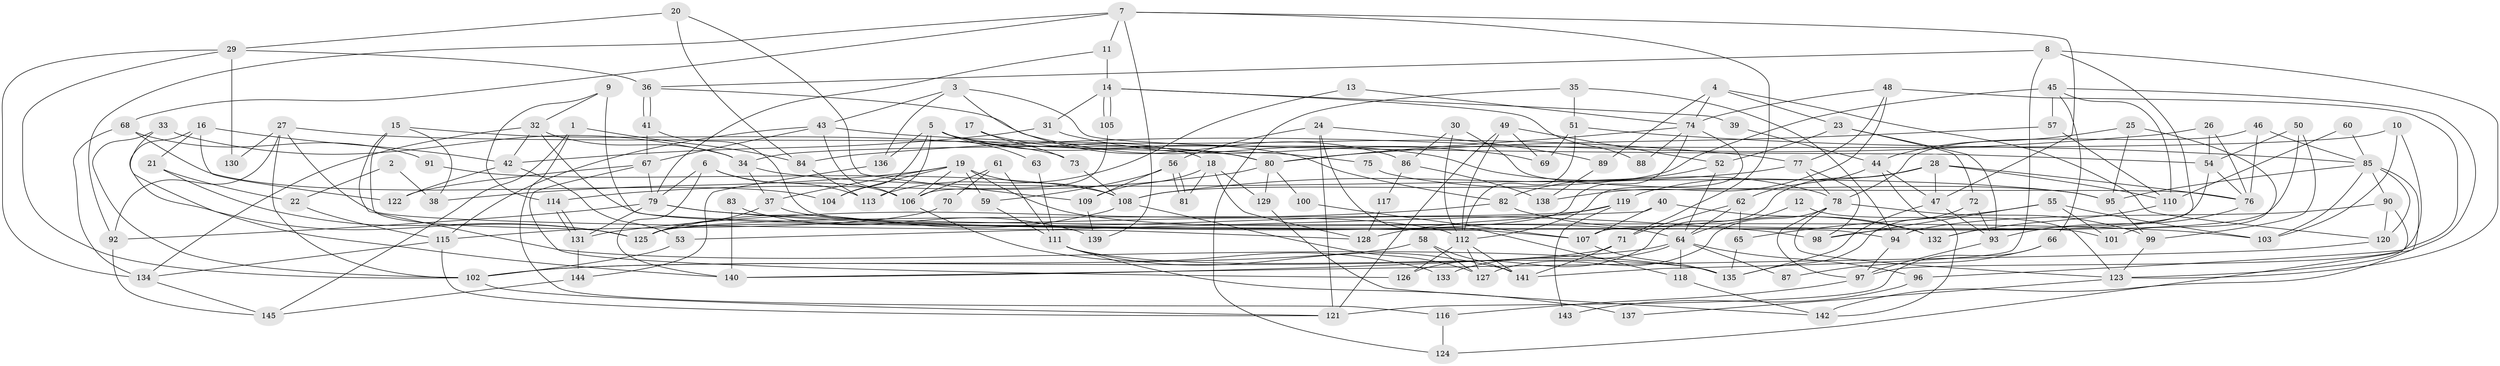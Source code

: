 // Generated by graph-tools (version 1.1) at 2025/50/03/09/25 03:50:07]
// undirected, 145 vertices, 290 edges
graph export_dot {
graph [start="1"]
  node [color=gray90,style=filled];
  1;
  2;
  3;
  4;
  5;
  6;
  7;
  8;
  9;
  10;
  11;
  12;
  13;
  14;
  15;
  16;
  17;
  18;
  19;
  20;
  21;
  22;
  23;
  24;
  25;
  26;
  27;
  28;
  29;
  30;
  31;
  32;
  33;
  34;
  35;
  36;
  37;
  38;
  39;
  40;
  41;
  42;
  43;
  44;
  45;
  46;
  47;
  48;
  49;
  50;
  51;
  52;
  53;
  54;
  55;
  56;
  57;
  58;
  59;
  60;
  61;
  62;
  63;
  64;
  65;
  66;
  67;
  68;
  69;
  70;
  71;
  72;
  73;
  74;
  75;
  76;
  77;
  78;
  79;
  80;
  81;
  82;
  83;
  84;
  85;
  86;
  87;
  88;
  89;
  90;
  91;
  92;
  93;
  94;
  95;
  96;
  97;
  98;
  99;
  100;
  101;
  102;
  103;
  104;
  105;
  106;
  107;
  108;
  109;
  110;
  111;
  112;
  113;
  114;
  115;
  116;
  117;
  118;
  119;
  120;
  121;
  122;
  123;
  124;
  125;
  126;
  127;
  128;
  129;
  130;
  131;
  132;
  133;
  134;
  135;
  136;
  137;
  138;
  139;
  140;
  141;
  142;
  143;
  144;
  145;
  1 -- 116;
  1 -- 84;
  1 -- 145;
  2 -- 38;
  2 -- 22;
  3 -- 43;
  3 -- 54;
  3 -- 86;
  3 -- 136;
  4 -- 89;
  4 -- 23;
  4 -- 74;
  4 -- 120;
  5 -- 104;
  5 -- 136;
  5 -- 18;
  5 -- 63;
  5 -- 75;
  5 -- 80;
  5 -- 113;
  6 -- 106;
  6 -- 140;
  6 -- 79;
  6 -- 113;
  7 -- 92;
  7 -- 47;
  7 -- 11;
  7 -- 68;
  7 -- 71;
  7 -- 139;
  8 -- 123;
  8 -- 132;
  8 -- 36;
  8 -- 141;
  9 -- 107;
  9 -- 114;
  9 -- 32;
  10 -- 34;
  10 -- 103;
  10 -- 96;
  11 -- 79;
  11 -- 14;
  12 -- 123;
  12 -- 64;
  13 -- 74;
  13 -- 113;
  14 -- 105;
  14 -- 105;
  14 -- 31;
  14 -- 39;
  14 -- 88;
  15 -- 135;
  15 -- 125;
  15 -- 38;
  15 -- 73;
  16 -- 42;
  16 -- 140;
  16 -- 21;
  16 -- 122;
  17 -- 82;
  17 -- 73;
  18 -- 128;
  18 -- 81;
  18 -- 109;
  18 -- 129;
  19 -- 108;
  19 -- 37;
  19 -- 38;
  19 -- 59;
  19 -- 64;
  19 -- 104;
  19 -- 106;
  20 -- 29;
  20 -- 109;
  20 -- 84;
  21 -- 125;
  21 -- 22;
  22 -- 115;
  23 -- 93;
  23 -- 52;
  23 -- 72;
  24 -- 121;
  24 -- 56;
  24 -- 89;
  24 -- 118;
  25 -- 44;
  25 -- 95;
  25 -- 101;
  26 -- 54;
  26 -- 84;
  26 -- 76;
  27 -- 80;
  27 -- 102;
  27 -- 92;
  27 -- 128;
  27 -- 130;
  28 -- 110;
  28 -- 47;
  28 -- 76;
  28 -- 119;
  28 -- 126;
  29 -- 36;
  29 -- 134;
  29 -- 102;
  29 -- 130;
  30 -- 76;
  30 -- 112;
  30 -- 86;
  31 -- 42;
  31 -- 69;
  32 -- 34;
  32 -- 42;
  32 -- 94;
  32 -- 134;
  33 -- 102;
  33 -- 125;
  33 -- 34;
  34 -- 37;
  34 -- 95;
  35 -- 94;
  35 -- 51;
  35 -- 124;
  36 -- 41;
  36 -- 41;
  36 -- 78;
  37 -- 125;
  37 -- 112;
  39 -- 44;
  40 -- 53;
  40 -- 107;
  40 -- 132;
  41 -- 101;
  41 -- 67;
  42 -- 122;
  42 -- 53;
  43 -- 67;
  43 -- 115;
  43 -- 77;
  43 -- 106;
  44 -- 47;
  44 -- 62;
  44 -- 142;
  45 -- 108;
  45 -- 142;
  45 -- 57;
  45 -- 66;
  45 -- 110;
  46 -- 78;
  46 -- 76;
  46 -- 85;
  47 -- 135;
  47 -- 93;
  48 -- 77;
  48 -- 74;
  48 -- 97;
  48 -- 138;
  49 -- 69;
  49 -- 112;
  49 -- 52;
  49 -- 121;
  50 -- 98;
  50 -- 99;
  50 -- 54;
  51 -- 85;
  51 -- 112;
  51 -- 69;
  52 -- 64;
  52 -- 82;
  53 -- 102;
  54 -- 76;
  54 -- 107;
  55 -- 98;
  55 -- 103;
  55 -- 65;
  55 -- 101;
  56 -- 59;
  56 -- 81;
  56 -- 81;
  56 -- 109;
  57 -- 80;
  57 -- 110;
  58 -- 127;
  58 -- 141;
  58 -- 102;
  59 -- 111;
  60 -- 110;
  60 -- 85;
  61 -- 111;
  61 -- 106;
  61 -- 70;
  62 -- 64;
  62 -- 71;
  62 -- 65;
  63 -- 111;
  64 -- 102;
  64 -- 87;
  64 -- 96;
  64 -- 118;
  64 -- 133;
  65 -- 135;
  66 -- 121;
  66 -- 87;
  67 -- 79;
  67 -- 122;
  67 -- 126;
  68 -- 134;
  68 -- 91;
  68 -- 104;
  70 -- 115;
  71 -- 141;
  71 -- 140;
  72 -- 93;
  72 -- 135;
  73 -- 108;
  74 -- 80;
  74 -- 88;
  74 -- 112;
  74 -- 125;
  75 -- 95;
  76 -- 93;
  77 -- 78;
  77 -- 98;
  77 -- 108;
  78 -- 97;
  78 -- 99;
  78 -- 123;
  78 -- 127;
  79 -- 131;
  79 -- 92;
  79 -- 98;
  79 -- 103;
  80 -- 129;
  80 -- 100;
  80 -- 114;
  82 -- 132;
  82 -- 131;
  83 -- 140;
  83 -- 139;
  84 -- 113;
  85 -- 90;
  85 -- 95;
  85 -- 103;
  85 -- 120;
  85 -- 124;
  86 -- 117;
  86 -- 138;
  89 -- 138;
  90 -- 123;
  90 -- 120;
  90 -- 94;
  91 -- 108;
  92 -- 145;
  93 -- 97;
  94 -- 97;
  95 -- 99;
  96 -- 143;
  97 -- 116;
  99 -- 123;
  100 -- 107;
  102 -- 121;
  105 -- 106;
  106 -- 133;
  107 -- 135;
  108 -- 127;
  108 -- 125;
  109 -- 139;
  110 -- 132;
  111 -- 141;
  111 -- 135;
  111 -- 137;
  112 -- 126;
  112 -- 127;
  112 -- 141;
  114 -- 131;
  114 -- 131;
  115 -- 134;
  115 -- 121;
  116 -- 124;
  117 -- 128;
  118 -- 142;
  119 -- 125;
  119 -- 128;
  119 -- 143;
  120 -- 140;
  123 -- 137;
  129 -- 142;
  131 -- 144;
  134 -- 145;
  136 -- 144;
  144 -- 145;
}
